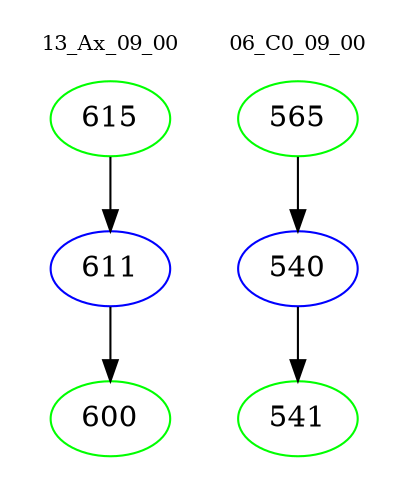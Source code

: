 digraph{
subgraph cluster_0 {
color = white
label = "13_Ax_09_00";
fontsize=10;
T0_615 [label="615", color="green"]
T0_615 -> T0_611 [color="black"]
T0_611 [label="611", color="blue"]
T0_611 -> T0_600 [color="black"]
T0_600 [label="600", color="green"]
}
subgraph cluster_1 {
color = white
label = "06_C0_09_00";
fontsize=10;
T1_565 [label="565", color="green"]
T1_565 -> T1_540 [color="black"]
T1_540 [label="540", color="blue"]
T1_540 -> T1_541 [color="black"]
T1_541 [label="541", color="green"]
}
}

